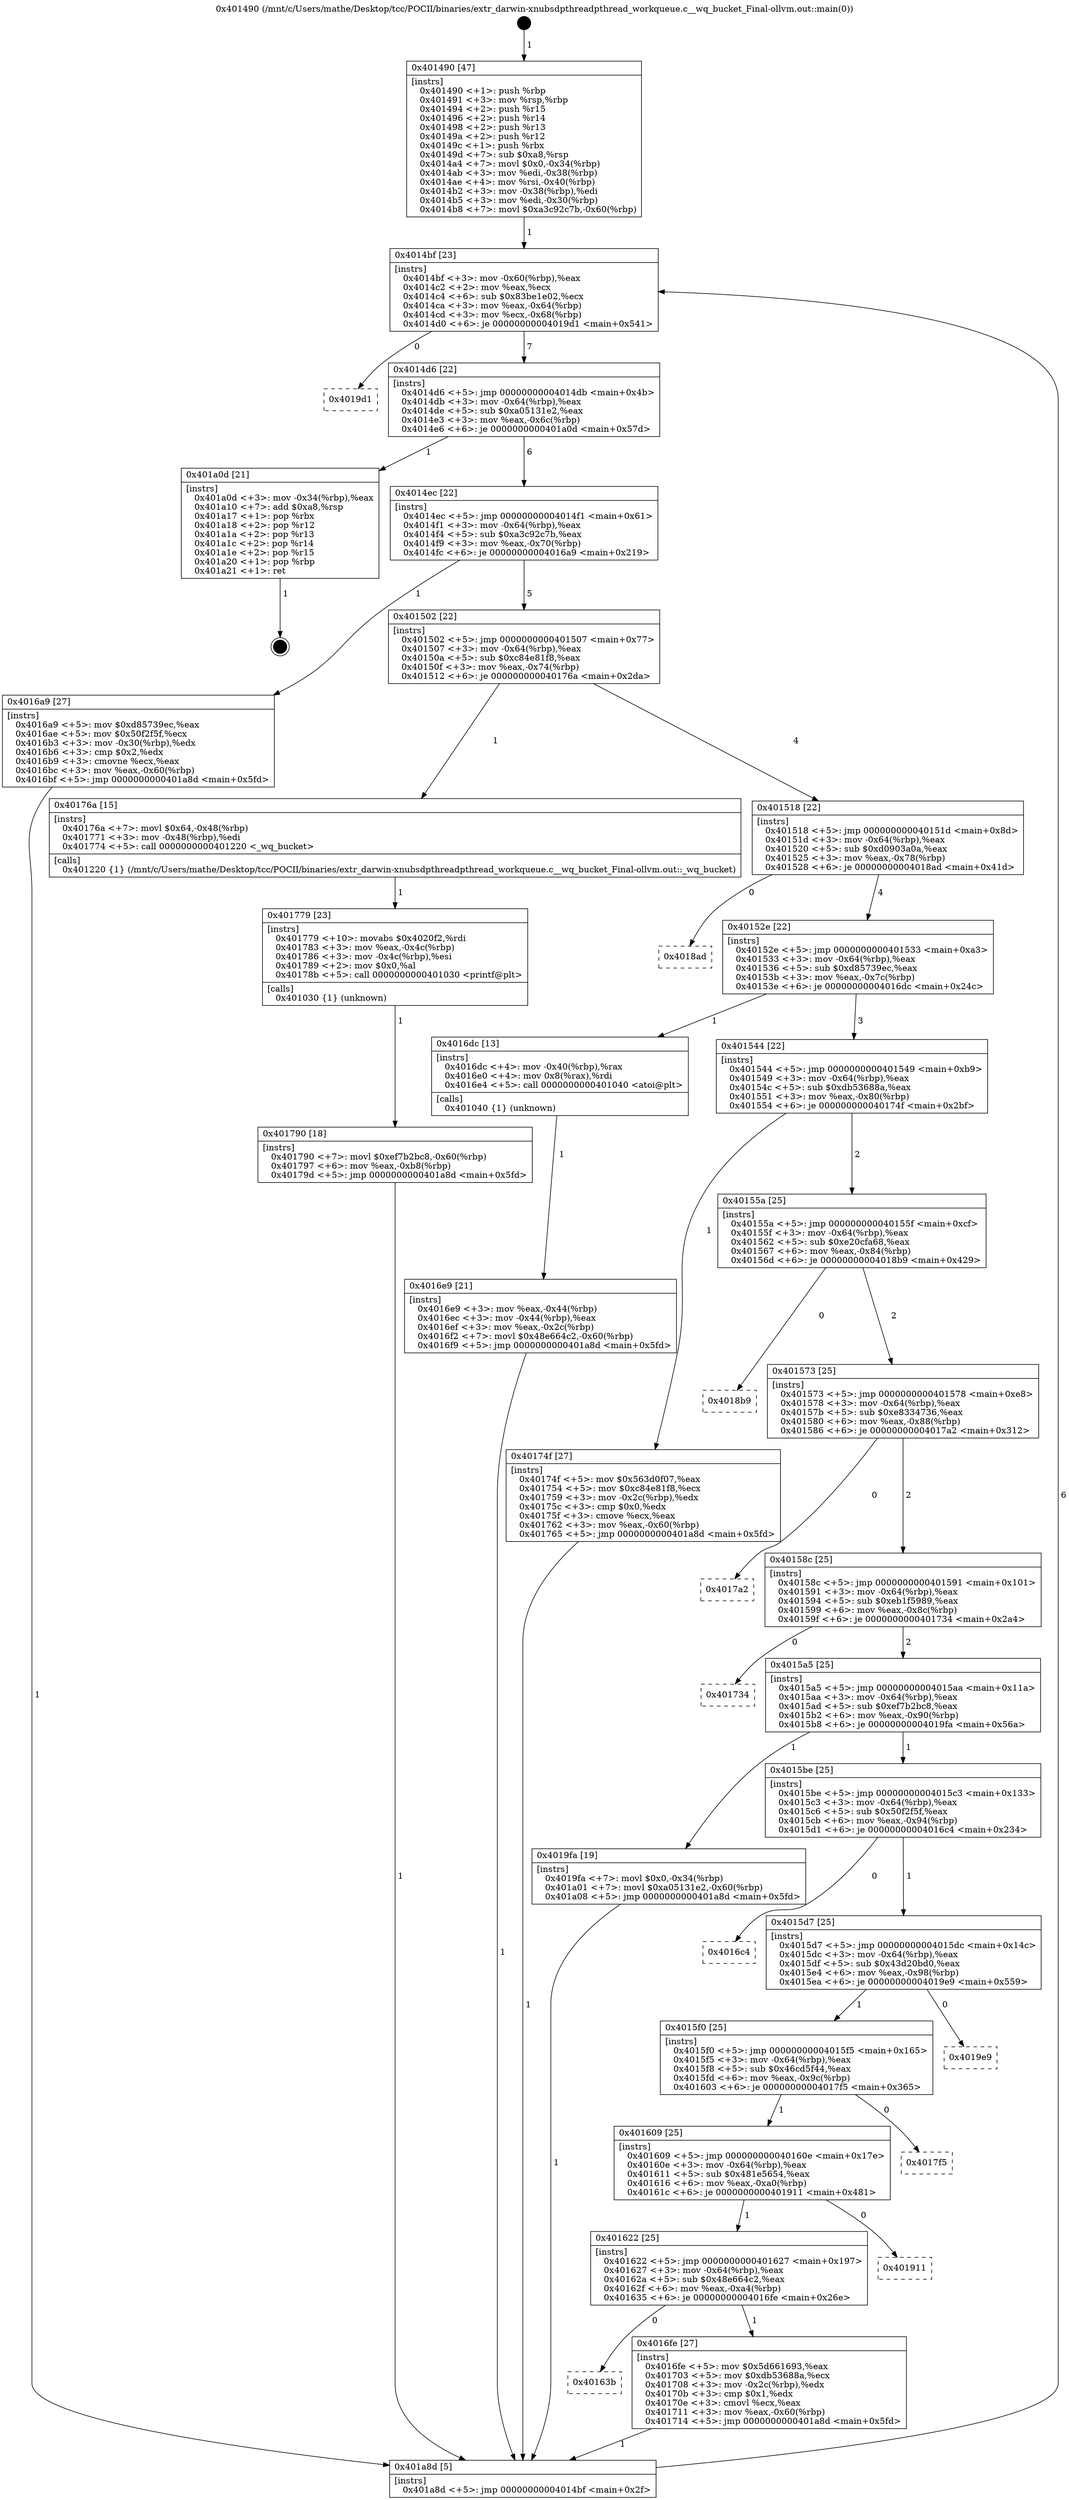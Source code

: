 digraph "0x401490" {
  label = "0x401490 (/mnt/c/Users/mathe/Desktop/tcc/POCII/binaries/extr_darwin-xnubsdpthreadpthread_workqueue.c__wq_bucket_Final-ollvm.out::main(0))"
  labelloc = "t"
  node[shape=record]

  Entry [label="",width=0.3,height=0.3,shape=circle,fillcolor=black,style=filled]
  "0x4014bf" [label="{
     0x4014bf [23]\l
     | [instrs]\l
     &nbsp;&nbsp;0x4014bf \<+3\>: mov -0x60(%rbp),%eax\l
     &nbsp;&nbsp;0x4014c2 \<+2\>: mov %eax,%ecx\l
     &nbsp;&nbsp;0x4014c4 \<+6\>: sub $0x83be1e02,%ecx\l
     &nbsp;&nbsp;0x4014ca \<+3\>: mov %eax,-0x64(%rbp)\l
     &nbsp;&nbsp;0x4014cd \<+3\>: mov %ecx,-0x68(%rbp)\l
     &nbsp;&nbsp;0x4014d0 \<+6\>: je 00000000004019d1 \<main+0x541\>\l
  }"]
  "0x4019d1" [label="{
     0x4019d1\l
  }", style=dashed]
  "0x4014d6" [label="{
     0x4014d6 [22]\l
     | [instrs]\l
     &nbsp;&nbsp;0x4014d6 \<+5\>: jmp 00000000004014db \<main+0x4b\>\l
     &nbsp;&nbsp;0x4014db \<+3\>: mov -0x64(%rbp),%eax\l
     &nbsp;&nbsp;0x4014de \<+5\>: sub $0xa05131e2,%eax\l
     &nbsp;&nbsp;0x4014e3 \<+3\>: mov %eax,-0x6c(%rbp)\l
     &nbsp;&nbsp;0x4014e6 \<+6\>: je 0000000000401a0d \<main+0x57d\>\l
  }"]
  Exit [label="",width=0.3,height=0.3,shape=circle,fillcolor=black,style=filled,peripheries=2]
  "0x401a0d" [label="{
     0x401a0d [21]\l
     | [instrs]\l
     &nbsp;&nbsp;0x401a0d \<+3\>: mov -0x34(%rbp),%eax\l
     &nbsp;&nbsp;0x401a10 \<+7\>: add $0xa8,%rsp\l
     &nbsp;&nbsp;0x401a17 \<+1\>: pop %rbx\l
     &nbsp;&nbsp;0x401a18 \<+2\>: pop %r12\l
     &nbsp;&nbsp;0x401a1a \<+2\>: pop %r13\l
     &nbsp;&nbsp;0x401a1c \<+2\>: pop %r14\l
     &nbsp;&nbsp;0x401a1e \<+2\>: pop %r15\l
     &nbsp;&nbsp;0x401a20 \<+1\>: pop %rbp\l
     &nbsp;&nbsp;0x401a21 \<+1\>: ret\l
  }"]
  "0x4014ec" [label="{
     0x4014ec [22]\l
     | [instrs]\l
     &nbsp;&nbsp;0x4014ec \<+5\>: jmp 00000000004014f1 \<main+0x61\>\l
     &nbsp;&nbsp;0x4014f1 \<+3\>: mov -0x64(%rbp),%eax\l
     &nbsp;&nbsp;0x4014f4 \<+5\>: sub $0xa3c92c7b,%eax\l
     &nbsp;&nbsp;0x4014f9 \<+3\>: mov %eax,-0x70(%rbp)\l
     &nbsp;&nbsp;0x4014fc \<+6\>: je 00000000004016a9 \<main+0x219\>\l
  }"]
  "0x401790" [label="{
     0x401790 [18]\l
     | [instrs]\l
     &nbsp;&nbsp;0x401790 \<+7\>: movl $0xef7b2bc8,-0x60(%rbp)\l
     &nbsp;&nbsp;0x401797 \<+6\>: mov %eax,-0xb8(%rbp)\l
     &nbsp;&nbsp;0x40179d \<+5\>: jmp 0000000000401a8d \<main+0x5fd\>\l
  }"]
  "0x4016a9" [label="{
     0x4016a9 [27]\l
     | [instrs]\l
     &nbsp;&nbsp;0x4016a9 \<+5\>: mov $0xd85739ec,%eax\l
     &nbsp;&nbsp;0x4016ae \<+5\>: mov $0x50f2f5f,%ecx\l
     &nbsp;&nbsp;0x4016b3 \<+3\>: mov -0x30(%rbp),%edx\l
     &nbsp;&nbsp;0x4016b6 \<+3\>: cmp $0x2,%edx\l
     &nbsp;&nbsp;0x4016b9 \<+3\>: cmovne %ecx,%eax\l
     &nbsp;&nbsp;0x4016bc \<+3\>: mov %eax,-0x60(%rbp)\l
     &nbsp;&nbsp;0x4016bf \<+5\>: jmp 0000000000401a8d \<main+0x5fd\>\l
  }"]
  "0x401502" [label="{
     0x401502 [22]\l
     | [instrs]\l
     &nbsp;&nbsp;0x401502 \<+5\>: jmp 0000000000401507 \<main+0x77\>\l
     &nbsp;&nbsp;0x401507 \<+3\>: mov -0x64(%rbp),%eax\l
     &nbsp;&nbsp;0x40150a \<+5\>: sub $0xc84e81f8,%eax\l
     &nbsp;&nbsp;0x40150f \<+3\>: mov %eax,-0x74(%rbp)\l
     &nbsp;&nbsp;0x401512 \<+6\>: je 000000000040176a \<main+0x2da\>\l
  }"]
  "0x401a8d" [label="{
     0x401a8d [5]\l
     | [instrs]\l
     &nbsp;&nbsp;0x401a8d \<+5\>: jmp 00000000004014bf \<main+0x2f\>\l
  }"]
  "0x401490" [label="{
     0x401490 [47]\l
     | [instrs]\l
     &nbsp;&nbsp;0x401490 \<+1\>: push %rbp\l
     &nbsp;&nbsp;0x401491 \<+3\>: mov %rsp,%rbp\l
     &nbsp;&nbsp;0x401494 \<+2\>: push %r15\l
     &nbsp;&nbsp;0x401496 \<+2\>: push %r14\l
     &nbsp;&nbsp;0x401498 \<+2\>: push %r13\l
     &nbsp;&nbsp;0x40149a \<+2\>: push %r12\l
     &nbsp;&nbsp;0x40149c \<+1\>: push %rbx\l
     &nbsp;&nbsp;0x40149d \<+7\>: sub $0xa8,%rsp\l
     &nbsp;&nbsp;0x4014a4 \<+7\>: movl $0x0,-0x34(%rbp)\l
     &nbsp;&nbsp;0x4014ab \<+3\>: mov %edi,-0x38(%rbp)\l
     &nbsp;&nbsp;0x4014ae \<+4\>: mov %rsi,-0x40(%rbp)\l
     &nbsp;&nbsp;0x4014b2 \<+3\>: mov -0x38(%rbp),%edi\l
     &nbsp;&nbsp;0x4014b5 \<+3\>: mov %edi,-0x30(%rbp)\l
     &nbsp;&nbsp;0x4014b8 \<+7\>: movl $0xa3c92c7b,-0x60(%rbp)\l
  }"]
  "0x401779" [label="{
     0x401779 [23]\l
     | [instrs]\l
     &nbsp;&nbsp;0x401779 \<+10\>: movabs $0x4020f2,%rdi\l
     &nbsp;&nbsp;0x401783 \<+3\>: mov %eax,-0x4c(%rbp)\l
     &nbsp;&nbsp;0x401786 \<+3\>: mov -0x4c(%rbp),%esi\l
     &nbsp;&nbsp;0x401789 \<+2\>: mov $0x0,%al\l
     &nbsp;&nbsp;0x40178b \<+5\>: call 0000000000401030 \<printf@plt\>\l
     | [calls]\l
     &nbsp;&nbsp;0x401030 \{1\} (unknown)\l
  }"]
  "0x40176a" [label="{
     0x40176a [15]\l
     | [instrs]\l
     &nbsp;&nbsp;0x40176a \<+7\>: movl $0x64,-0x48(%rbp)\l
     &nbsp;&nbsp;0x401771 \<+3\>: mov -0x48(%rbp),%edi\l
     &nbsp;&nbsp;0x401774 \<+5\>: call 0000000000401220 \<_wq_bucket\>\l
     | [calls]\l
     &nbsp;&nbsp;0x401220 \{1\} (/mnt/c/Users/mathe/Desktop/tcc/POCII/binaries/extr_darwin-xnubsdpthreadpthread_workqueue.c__wq_bucket_Final-ollvm.out::_wq_bucket)\l
  }"]
  "0x401518" [label="{
     0x401518 [22]\l
     | [instrs]\l
     &nbsp;&nbsp;0x401518 \<+5\>: jmp 000000000040151d \<main+0x8d\>\l
     &nbsp;&nbsp;0x40151d \<+3\>: mov -0x64(%rbp),%eax\l
     &nbsp;&nbsp;0x401520 \<+5\>: sub $0xd0903a0a,%eax\l
     &nbsp;&nbsp;0x401525 \<+3\>: mov %eax,-0x78(%rbp)\l
     &nbsp;&nbsp;0x401528 \<+6\>: je 00000000004018ad \<main+0x41d\>\l
  }"]
  "0x40163b" [label="{
     0x40163b\l
  }", style=dashed]
  "0x4018ad" [label="{
     0x4018ad\l
  }", style=dashed]
  "0x40152e" [label="{
     0x40152e [22]\l
     | [instrs]\l
     &nbsp;&nbsp;0x40152e \<+5\>: jmp 0000000000401533 \<main+0xa3\>\l
     &nbsp;&nbsp;0x401533 \<+3\>: mov -0x64(%rbp),%eax\l
     &nbsp;&nbsp;0x401536 \<+5\>: sub $0xd85739ec,%eax\l
     &nbsp;&nbsp;0x40153b \<+3\>: mov %eax,-0x7c(%rbp)\l
     &nbsp;&nbsp;0x40153e \<+6\>: je 00000000004016dc \<main+0x24c\>\l
  }"]
  "0x4016fe" [label="{
     0x4016fe [27]\l
     | [instrs]\l
     &nbsp;&nbsp;0x4016fe \<+5\>: mov $0x5d661693,%eax\l
     &nbsp;&nbsp;0x401703 \<+5\>: mov $0xdb53688a,%ecx\l
     &nbsp;&nbsp;0x401708 \<+3\>: mov -0x2c(%rbp),%edx\l
     &nbsp;&nbsp;0x40170b \<+3\>: cmp $0x1,%edx\l
     &nbsp;&nbsp;0x40170e \<+3\>: cmovl %ecx,%eax\l
     &nbsp;&nbsp;0x401711 \<+3\>: mov %eax,-0x60(%rbp)\l
     &nbsp;&nbsp;0x401714 \<+5\>: jmp 0000000000401a8d \<main+0x5fd\>\l
  }"]
  "0x4016dc" [label="{
     0x4016dc [13]\l
     | [instrs]\l
     &nbsp;&nbsp;0x4016dc \<+4\>: mov -0x40(%rbp),%rax\l
     &nbsp;&nbsp;0x4016e0 \<+4\>: mov 0x8(%rax),%rdi\l
     &nbsp;&nbsp;0x4016e4 \<+5\>: call 0000000000401040 \<atoi@plt\>\l
     | [calls]\l
     &nbsp;&nbsp;0x401040 \{1\} (unknown)\l
  }"]
  "0x401544" [label="{
     0x401544 [22]\l
     | [instrs]\l
     &nbsp;&nbsp;0x401544 \<+5\>: jmp 0000000000401549 \<main+0xb9\>\l
     &nbsp;&nbsp;0x401549 \<+3\>: mov -0x64(%rbp),%eax\l
     &nbsp;&nbsp;0x40154c \<+5\>: sub $0xdb53688a,%eax\l
     &nbsp;&nbsp;0x401551 \<+3\>: mov %eax,-0x80(%rbp)\l
     &nbsp;&nbsp;0x401554 \<+6\>: je 000000000040174f \<main+0x2bf\>\l
  }"]
  "0x4016e9" [label="{
     0x4016e9 [21]\l
     | [instrs]\l
     &nbsp;&nbsp;0x4016e9 \<+3\>: mov %eax,-0x44(%rbp)\l
     &nbsp;&nbsp;0x4016ec \<+3\>: mov -0x44(%rbp),%eax\l
     &nbsp;&nbsp;0x4016ef \<+3\>: mov %eax,-0x2c(%rbp)\l
     &nbsp;&nbsp;0x4016f2 \<+7\>: movl $0x48e664c2,-0x60(%rbp)\l
     &nbsp;&nbsp;0x4016f9 \<+5\>: jmp 0000000000401a8d \<main+0x5fd\>\l
  }"]
  "0x401622" [label="{
     0x401622 [25]\l
     | [instrs]\l
     &nbsp;&nbsp;0x401622 \<+5\>: jmp 0000000000401627 \<main+0x197\>\l
     &nbsp;&nbsp;0x401627 \<+3\>: mov -0x64(%rbp),%eax\l
     &nbsp;&nbsp;0x40162a \<+5\>: sub $0x48e664c2,%eax\l
     &nbsp;&nbsp;0x40162f \<+6\>: mov %eax,-0xa4(%rbp)\l
     &nbsp;&nbsp;0x401635 \<+6\>: je 00000000004016fe \<main+0x26e\>\l
  }"]
  "0x40174f" [label="{
     0x40174f [27]\l
     | [instrs]\l
     &nbsp;&nbsp;0x40174f \<+5\>: mov $0x563d0f07,%eax\l
     &nbsp;&nbsp;0x401754 \<+5\>: mov $0xc84e81f8,%ecx\l
     &nbsp;&nbsp;0x401759 \<+3\>: mov -0x2c(%rbp),%edx\l
     &nbsp;&nbsp;0x40175c \<+3\>: cmp $0x0,%edx\l
     &nbsp;&nbsp;0x40175f \<+3\>: cmove %ecx,%eax\l
     &nbsp;&nbsp;0x401762 \<+3\>: mov %eax,-0x60(%rbp)\l
     &nbsp;&nbsp;0x401765 \<+5\>: jmp 0000000000401a8d \<main+0x5fd\>\l
  }"]
  "0x40155a" [label="{
     0x40155a [25]\l
     | [instrs]\l
     &nbsp;&nbsp;0x40155a \<+5\>: jmp 000000000040155f \<main+0xcf\>\l
     &nbsp;&nbsp;0x40155f \<+3\>: mov -0x64(%rbp),%eax\l
     &nbsp;&nbsp;0x401562 \<+5\>: sub $0xe20cfa68,%eax\l
     &nbsp;&nbsp;0x401567 \<+6\>: mov %eax,-0x84(%rbp)\l
     &nbsp;&nbsp;0x40156d \<+6\>: je 00000000004018b9 \<main+0x429\>\l
  }"]
  "0x401911" [label="{
     0x401911\l
  }", style=dashed]
  "0x4018b9" [label="{
     0x4018b9\l
  }", style=dashed]
  "0x401573" [label="{
     0x401573 [25]\l
     | [instrs]\l
     &nbsp;&nbsp;0x401573 \<+5\>: jmp 0000000000401578 \<main+0xe8\>\l
     &nbsp;&nbsp;0x401578 \<+3\>: mov -0x64(%rbp),%eax\l
     &nbsp;&nbsp;0x40157b \<+5\>: sub $0xe8334736,%eax\l
     &nbsp;&nbsp;0x401580 \<+6\>: mov %eax,-0x88(%rbp)\l
     &nbsp;&nbsp;0x401586 \<+6\>: je 00000000004017a2 \<main+0x312\>\l
  }"]
  "0x401609" [label="{
     0x401609 [25]\l
     | [instrs]\l
     &nbsp;&nbsp;0x401609 \<+5\>: jmp 000000000040160e \<main+0x17e\>\l
     &nbsp;&nbsp;0x40160e \<+3\>: mov -0x64(%rbp),%eax\l
     &nbsp;&nbsp;0x401611 \<+5\>: sub $0x481e5654,%eax\l
     &nbsp;&nbsp;0x401616 \<+6\>: mov %eax,-0xa0(%rbp)\l
     &nbsp;&nbsp;0x40161c \<+6\>: je 0000000000401911 \<main+0x481\>\l
  }"]
  "0x4017a2" [label="{
     0x4017a2\l
  }", style=dashed]
  "0x40158c" [label="{
     0x40158c [25]\l
     | [instrs]\l
     &nbsp;&nbsp;0x40158c \<+5\>: jmp 0000000000401591 \<main+0x101\>\l
     &nbsp;&nbsp;0x401591 \<+3\>: mov -0x64(%rbp),%eax\l
     &nbsp;&nbsp;0x401594 \<+5\>: sub $0xeb1f5989,%eax\l
     &nbsp;&nbsp;0x401599 \<+6\>: mov %eax,-0x8c(%rbp)\l
     &nbsp;&nbsp;0x40159f \<+6\>: je 0000000000401734 \<main+0x2a4\>\l
  }"]
  "0x4017f5" [label="{
     0x4017f5\l
  }", style=dashed]
  "0x401734" [label="{
     0x401734\l
  }", style=dashed]
  "0x4015a5" [label="{
     0x4015a5 [25]\l
     | [instrs]\l
     &nbsp;&nbsp;0x4015a5 \<+5\>: jmp 00000000004015aa \<main+0x11a\>\l
     &nbsp;&nbsp;0x4015aa \<+3\>: mov -0x64(%rbp),%eax\l
     &nbsp;&nbsp;0x4015ad \<+5\>: sub $0xef7b2bc8,%eax\l
     &nbsp;&nbsp;0x4015b2 \<+6\>: mov %eax,-0x90(%rbp)\l
     &nbsp;&nbsp;0x4015b8 \<+6\>: je 00000000004019fa \<main+0x56a\>\l
  }"]
  "0x4015f0" [label="{
     0x4015f0 [25]\l
     | [instrs]\l
     &nbsp;&nbsp;0x4015f0 \<+5\>: jmp 00000000004015f5 \<main+0x165\>\l
     &nbsp;&nbsp;0x4015f5 \<+3\>: mov -0x64(%rbp),%eax\l
     &nbsp;&nbsp;0x4015f8 \<+5\>: sub $0x46cd5f44,%eax\l
     &nbsp;&nbsp;0x4015fd \<+6\>: mov %eax,-0x9c(%rbp)\l
     &nbsp;&nbsp;0x401603 \<+6\>: je 00000000004017f5 \<main+0x365\>\l
  }"]
  "0x4019fa" [label="{
     0x4019fa [19]\l
     | [instrs]\l
     &nbsp;&nbsp;0x4019fa \<+7\>: movl $0x0,-0x34(%rbp)\l
     &nbsp;&nbsp;0x401a01 \<+7\>: movl $0xa05131e2,-0x60(%rbp)\l
     &nbsp;&nbsp;0x401a08 \<+5\>: jmp 0000000000401a8d \<main+0x5fd\>\l
  }"]
  "0x4015be" [label="{
     0x4015be [25]\l
     | [instrs]\l
     &nbsp;&nbsp;0x4015be \<+5\>: jmp 00000000004015c3 \<main+0x133\>\l
     &nbsp;&nbsp;0x4015c3 \<+3\>: mov -0x64(%rbp),%eax\l
     &nbsp;&nbsp;0x4015c6 \<+5\>: sub $0x50f2f5f,%eax\l
     &nbsp;&nbsp;0x4015cb \<+6\>: mov %eax,-0x94(%rbp)\l
     &nbsp;&nbsp;0x4015d1 \<+6\>: je 00000000004016c4 \<main+0x234\>\l
  }"]
  "0x4019e9" [label="{
     0x4019e9\l
  }", style=dashed]
  "0x4016c4" [label="{
     0x4016c4\l
  }", style=dashed]
  "0x4015d7" [label="{
     0x4015d7 [25]\l
     | [instrs]\l
     &nbsp;&nbsp;0x4015d7 \<+5\>: jmp 00000000004015dc \<main+0x14c\>\l
     &nbsp;&nbsp;0x4015dc \<+3\>: mov -0x64(%rbp),%eax\l
     &nbsp;&nbsp;0x4015df \<+5\>: sub $0x43d20bd0,%eax\l
     &nbsp;&nbsp;0x4015e4 \<+6\>: mov %eax,-0x98(%rbp)\l
     &nbsp;&nbsp;0x4015ea \<+6\>: je 00000000004019e9 \<main+0x559\>\l
  }"]
  Entry -> "0x401490" [label=" 1"]
  "0x4014bf" -> "0x4019d1" [label=" 0"]
  "0x4014bf" -> "0x4014d6" [label=" 7"]
  "0x401a0d" -> Exit [label=" 1"]
  "0x4014d6" -> "0x401a0d" [label=" 1"]
  "0x4014d6" -> "0x4014ec" [label=" 6"]
  "0x4019fa" -> "0x401a8d" [label=" 1"]
  "0x4014ec" -> "0x4016a9" [label=" 1"]
  "0x4014ec" -> "0x401502" [label=" 5"]
  "0x4016a9" -> "0x401a8d" [label=" 1"]
  "0x401490" -> "0x4014bf" [label=" 1"]
  "0x401a8d" -> "0x4014bf" [label=" 6"]
  "0x401790" -> "0x401a8d" [label=" 1"]
  "0x401502" -> "0x40176a" [label=" 1"]
  "0x401502" -> "0x401518" [label=" 4"]
  "0x401779" -> "0x401790" [label=" 1"]
  "0x401518" -> "0x4018ad" [label=" 0"]
  "0x401518" -> "0x40152e" [label=" 4"]
  "0x40176a" -> "0x401779" [label=" 1"]
  "0x40152e" -> "0x4016dc" [label=" 1"]
  "0x40152e" -> "0x401544" [label=" 3"]
  "0x4016dc" -> "0x4016e9" [label=" 1"]
  "0x4016e9" -> "0x401a8d" [label=" 1"]
  "0x40174f" -> "0x401a8d" [label=" 1"]
  "0x401544" -> "0x40174f" [label=" 1"]
  "0x401544" -> "0x40155a" [label=" 2"]
  "0x401622" -> "0x40163b" [label=" 0"]
  "0x40155a" -> "0x4018b9" [label=" 0"]
  "0x40155a" -> "0x401573" [label=" 2"]
  "0x401622" -> "0x4016fe" [label=" 1"]
  "0x401573" -> "0x4017a2" [label=" 0"]
  "0x401573" -> "0x40158c" [label=" 2"]
  "0x401609" -> "0x401622" [label=" 1"]
  "0x40158c" -> "0x401734" [label=" 0"]
  "0x40158c" -> "0x4015a5" [label=" 2"]
  "0x401609" -> "0x401911" [label=" 0"]
  "0x4015a5" -> "0x4019fa" [label=" 1"]
  "0x4015a5" -> "0x4015be" [label=" 1"]
  "0x4015f0" -> "0x401609" [label=" 1"]
  "0x4015be" -> "0x4016c4" [label=" 0"]
  "0x4015be" -> "0x4015d7" [label=" 1"]
  "0x4015f0" -> "0x4017f5" [label=" 0"]
  "0x4015d7" -> "0x4019e9" [label=" 0"]
  "0x4015d7" -> "0x4015f0" [label=" 1"]
  "0x4016fe" -> "0x401a8d" [label=" 1"]
}

